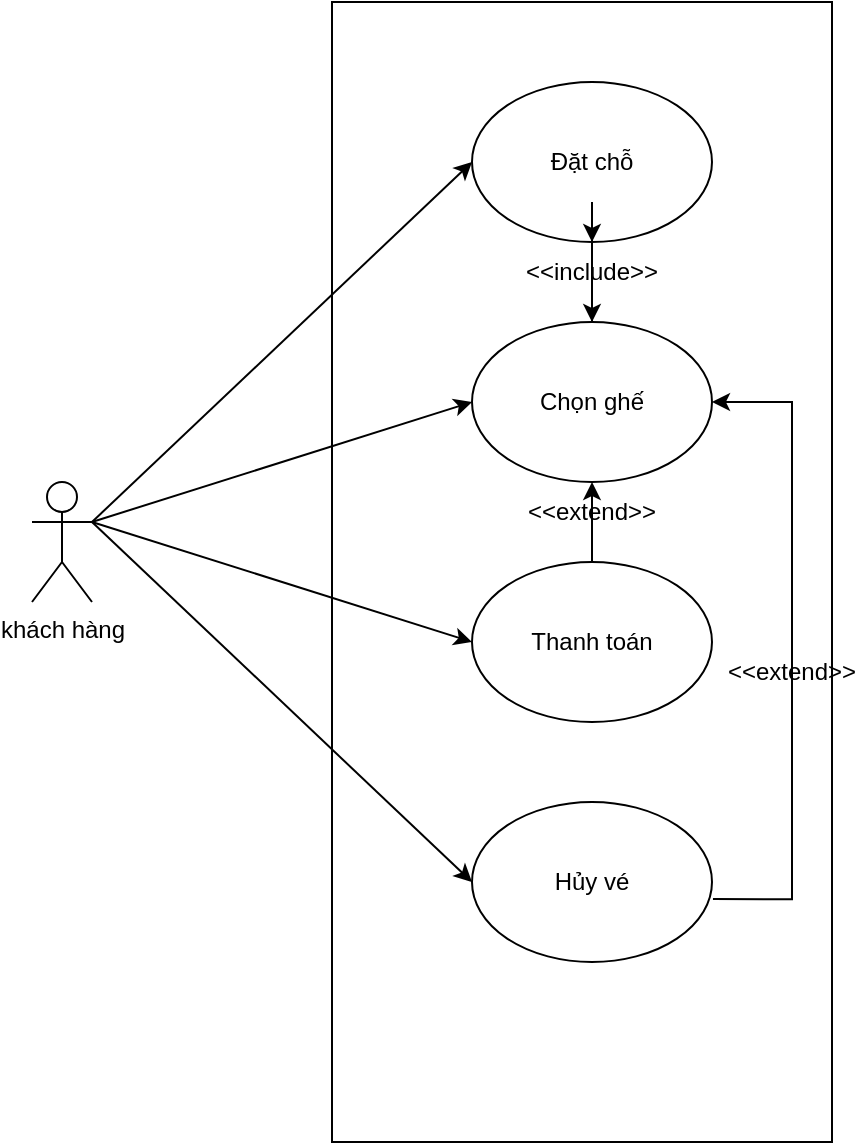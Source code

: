 <mxfile version="28.2.8">
  <diagram name="Page-1" id="NQ0J2LWjAzG6RPGA7f2Z">
    <mxGraphModel dx="1680" dy="553" grid="1" gridSize="10" guides="1" tooltips="1" connect="1" arrows="1" fold="1" page="0" pageScale="1" pageWidth="850" pageHeight="1100" math="0" shadow="0">
      <root>
        <mxCell id="0" />
        <mxCell id="1" parent="0" />
        <mxCell id="nDIXG2yvQ31oM5EW8LVC-2" value="khách hàng" style="shape=umlActor;verticalLabelPosition=bottom;verticalAlign=top;html=1;outlineConnect=0;" vertex="1" parent="1">
          <mxGeometry x="-30" y="900" width="30" height="60" as="geometry" />
        </mxCell>
        <mxCell id="nDIXG2yvQ31oM5EW8LVC-3" value="" style="rounded=0;whiteSpace=wrap;html=1;" vertex="1" parent="1">
          <mxGeometry x="120" y="660" width="250" height="570" as="geometry" />
        </mxCell>
        <mxCell id="nDIXG2yvQ31oM5EW8LVC-14" style="edgeStyle=orthogonalEdgeStyle;rounded=0;orthogonalLoop=1;jettySize=auto;html=1;entryX=0.5;entryY=0;entryDx=0;entryDy=0;" edge="1" parent="1" source="nDIXG2yvQ31oM5EW8LVC-17" target="nDIXG2yvQ31oM5EW8LVC-5">
          <mxGeometry relative="1" as="geometry" />
        </mxCell>
        <mxCell id="nDIXG2yvQ31oM5EW8LVC-4" value="Đặt chỗ" style="ellipse;whiteSpace=wrap;html=1;" vertex="1" parent="1">
          <mxGeometry x="190" y="700" width="120" height="80" as="geometry" />
        </mxCell>
        <mxCell id="nDIXG2yvQ31oM5EW8LVC-5" value="Chọn ghế&lt;span style=&quot;color: rgba(0, 0, 0, 0); font-family: monospace; font-size: 0px; text-align: start; text-wrap-mode: nowrap;&quot;&gt;%3CmxGraphModel%3E%3Croot%3E%3CmxCell%20id%3D%220%22%2F%3E%3CmxCell%20id%3D%221%22%20parent%3D%220%22%2F%3E%3CmxCell%20id%3D%222%22%20value%3D%22%C4%91%E1%BA%B7t%20ch%E1%BB%97%22%20style%3D%22ellipse%3BwhiteSpace%3Dwrap%3Bhtml%3D1%3B%22%20vertex%3D%221%22%20parent%3D%221%22%3E%3CmxGeometry%20x%3D%22200%22%20y%3D%22730%22%20width%3D%22120%22%20height%3D%2280%22%20as%3D%22geometry%22%2F%3E%3C%2FmxCell%3E%3C%2Froot%3E%3C%2FmxGraphModel%3E&lt;/span&gt;" style="ellipse;whiteSpace=wrap;html=1;" vertex="1" parent="1">
          <mxGeometry x="190" y="820" width="120" height="80" as="geometry" />
        </mxCell>
        <mxCell id="nDIXG2yvQ31oM5EW8LVC-21" style="edgeStyle=orthogonalEdgeStyle;rounded=0;orthogonalLoop=1;jettySize=auto;html=1;" edge="1" parent="1" source="nDIXG2yvQ31oM5EW8LVC-6" target="nDIXG2yvQ31oM5EW8LVC-5">
          <mxGeometry relative="1" as="geometry" />
        </mxCell>
        <mxCell id="nDIXG2yvQ31oM5EW8LVC-6" value="Thanh toán" style="ellipse;whiteSpace=wrap;html=1;" vertex="1" parent="1">
          <mxGeometry x="190" y="940" width="120" height="80" as="geometry" />
        </mxCell>
        <mxCell id="nDIXG2yvQ31oM5EW8LVC-16" style="edgeStyle=orthogonalEdgeStyle;rounded=0;orthogonalLoop=1;jettySize=auto;html=1;entryX=1;entryY=0.5;entryDx=0;entryDy=0;exitX=1.004;exitY=0.607;exitDx=0;exitDy=0;exitPerimeter=0;" edge="1" parent="1" source="nDIXG2yvQ31oM5EW8LVC-7" target="nDIXG2yvQ31oM5EW8LVC-5">
          <mxGeometry relative="1" as="geometry">
            <Array as="points">
              <mxPoint x="350" y="1109" />
              <mxPoint x="350" y="860" />
            </Array>
          </mxGeometry>
        </mxCell>
        <mxCell id="nDIXG2yvQ31oM5EW8LVC-7" value="Hủy vé" style="ellipse;whiteSpace=wrap;html=1;" vertex="1" parent="1">
          <mxGeometry x="190" y="1060" width="120" height="80" as="geometry" />
        </mxCell>
        <mxCell id="nDIXG2yvQ31oM5EW8LVC-10" value="" style="endArrow=classic;html=1;rounded=0;entryX=0;entryY=0.5;entryDx=0;entryDy=0;" edge="1" parent="1" target="nDIXG2yvQ31oM5EW8LVC-4">
          <mxGeometry width="50" height="50" relative="1" as="geometry">
            <mxPoint y="920" as="sourcePoint" />
            <mxPoint x="470" y="830" as="targetPoint" />
          </mxGeometry>
        </mxCell>
        <mxCell id="nDIXG2yvQ31oM5EW8LVC-11" value="" style="endArrow=classic;html=1;rounded=0;entryX=0;entryY=0.5;entryDx=0;entryDy=0;" edge="1" parent="1" target="nDIXG2yvQ31oM5EW8LVC-5">
          <mxGeometry width="50" height="50" relative="1" as="geometry">
            <mxPoint y="920" as="sourcePoint" />
            <mxPoint x="220" y="764" as="targetPoint" />
          </mxGeometry>
        </mxCell>
        <mxCell id="nDIXG2yvQ31oM5EW8LVC-12" value="" style="endArrow=classic;html=1;rounded=0;entryX=0;entryY=0.5;entryDx=0;entryDy=0;" edge="1" parent="1" target="nDIXG2yvQ31oM5EW8LVC-6">
          <mxGeometry width="50" height="50" relative="1" as="geometry">
            <mxPoint y="920" as="sourcePoint" />
            <mxPoint x="180" y="870" as="targetPoint" />
          </mxGeometry>
        </mxCell>
        <mxCell id="nDIXG2yvQ31oM5EW8LVC-13" value="" style="endArrow=classic;html=1;rounded=0;entryX=0;entryY=0.5;entryDx=0;entryDy=0;" edge="1" parent="1" target="nDIXG2yvQ31oM5EW8LVC-7">
          <mxGeometry width="50" height="50" relative="1" as="geometry">
            <mxPoint y="920" as="sourcePoint" />
            <mxPoint x="210" y="960" as="targetPoint" />
          </mxGeometry>
        </mxCell>
        <mxCell id="nDIXG2yvQ31oM5EW8LVC-18" value="" style="edgeStyle=orthogonalEdgeStyle;rounded=0;orthogonalLoop=1;jettySize=auto;html=1;entryX=0.5;entryY=0;entryDx=0;entryDy=0;" edge="1" parent="1" source="nDIXG2yvQ31oM5EW8LVC-4" target="nDIXG2yvQ31oM5EW8LVC-17">
          <mxGeometry relative="1" as="geometry">
            <mxPoint x="250" y="780" as="sourcePoint" />
            <mxPoint x="250" y="820" as="targetPoint" />
          </mxGeometry>
        </mxCell>
        <mxCell id="nDIXG2yvQ31oM5EW8LVC-17" value="&amp;lt;&amp;lt;include&amp;gt;&amp;gt;" style="text;html=1;whiteSpace=wrap;strokeColor=none;fillColor=none;align=center;verticalAlign=middle;rounded=0;" vertex="1" parent="1">
          <mxGeometry x="220" y="780" width="60" height="30" as="geometry" />
        </mxCell>
        <mxCell id="nDIXG2yvQ31oM5EW8LVC-20" value="&amp;lt;&amp;lt;extend&amp;gt;&amp;gt;" style="text;html=1;whiteSpace=wrap;strokeColor=none;fillColor=none;align=center;verticalAlign=middle;rounded=0;" vertex="1" parent="1">
          <mxGeometry x="320" y="980" width="60" height="30" as="geometry" />
        </mxCell>
        <mxCell id="nDIXG2yvQ31oM5EW8LVC-22" value="&amp;lt;&amp;lt;extend&amp;gt;&amp;gt;" style="text;html=1;whiteSpace=wrap;strokeColor=none;fillColor=none;align=center;verticalAlign=middle;rounded=0;" vertex="1" parent="1">
          <mxGeometry x="220" y="900" width="60" height="30" as="geometry" />
        </mxCell>
      </root>
    </mxGraphModel>
  </diagram>
</mxfile>
